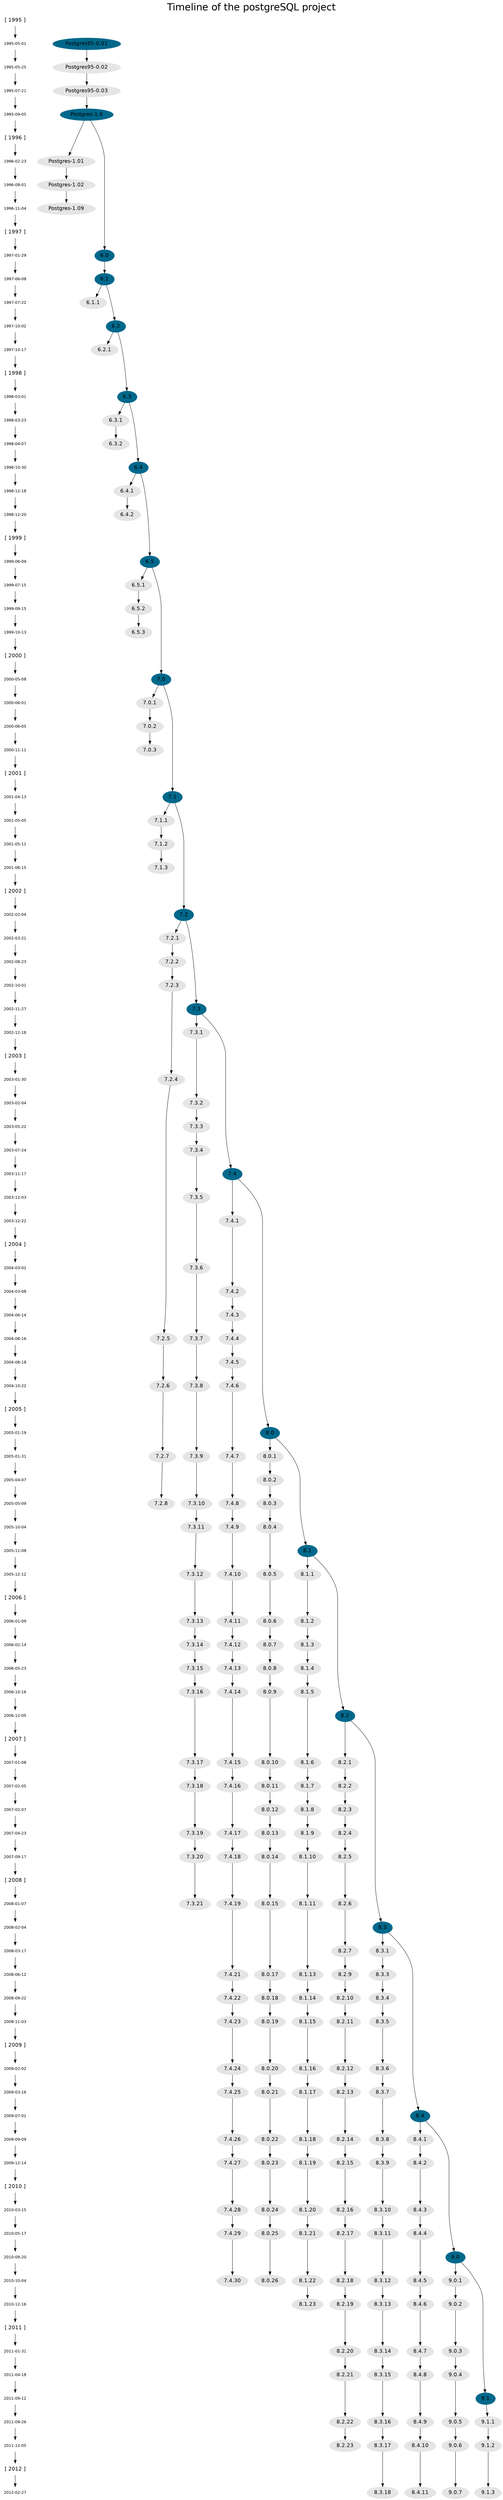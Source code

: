 /* 
 * ==================================
 * Timeline of the postgreSQL project
 * ==================================
 *
 * File: postgreSQL_timeline.dot
 *
 * Author: Rafael Martinez Guerrero / PostgreSQL-es
 * E-mail: rafael@postgresql.org.es
 * Web: http://www.postgresql.org.es/
 *
 * GIT repository: http://www.github.com/rafaelma/postgresql-timeline
 *
 */

digraph postgreSQL_timeline {
 imap=yes;
 rankdir=TB;

graph [
 fontname = "Helvetica"
 fontsize=30
 label="Timeline of the postgreSQL project"
 labelloc=t
]


/* date <-> versions ranks */

 {rank=same; "1995-05-01" "Postgres95-0.01"}
 {rank=same; "1995-05-25" "Postgres95-0.02"}
 {rank=same; "1995-07-21" "Postgres95-0.03"}
 {rank=same; "1995-09-05" "Postgres-1.0"}
 {rank=same; "1996-02-23" "Postgres-1.01"}
 {rank=same; "1996-08-01" "Postgres-1.02"}
 {rank=same; "1996-11-04" "Postgres-1.09"}
 {rank=same; "1997-01-29" "6.0"}
 {rank=same; "1997-06-08" "6.1"}
 {rank=same; "1997-07-22" "6.1.1"}
 {rank=same; "1997-10-02" "6.2"}
 {rank=same; "1997-10-17" "6.2.1"}
 {rank=same; "1998-03-01" "6.3"}
 {rank=same; "1998-03-23" "6.3.1"}
 {rank=same; "1998-04-07" "6.3.2"}
 {rank=same; "1998-10-30" "6.4"}
 {rank=same; "1998-12-18" "6.4.1"}
 {rank=same; "1998-12-20" "6.4.2"}
 {rank=same; "1999-06-09" "6.5"}
 {rank=same; "1999-07-15" "6.5.1"}
 {rank=same; "1999-09-15" "6.5.2"}
 {rank=same; "1999-10-13" "6.5.3"}
 {rank=same; "2000-05-08" "7.0"}
 {rank=same; "2000-06-01" "7.0.1"}
 {rank=same; "2000-06-05" "7.0.2"}
 {rank=same; "2000-11-11" "7.0.3"}
 {rank=same; "2001-04-13" "7.1"}
 {rank=same; "2001-05-05" "7.1.1"}
 {rank=same; "2001-05-11" "7.1.2"}
 {rank=same; "2001-08-15" "7.1.3"}
 {rank=same; "2002-02-04" "7.2"}
 {rank=same; "2002-03-21" "7.2.1"}
 {rank=same; "2002-08-23" "7.2.2"}
 {rank=same; "2002-10-01" "7.2.3"}
 {rank=same; "2002-11-27" "7.3"}
 {rank=same; "2002-12-18" "7.3.1"}
 {rank=same; "2003-01-30" "7.2.4"}
 {rank=same; "2003-02-04" "7.3.2"}
 {rank=same; "2003-05-22" "7.3.3"}
 {rank=same; "2003-07-24" "7.3.4"}
 {rank=same; "2003-11-17" "7.4"}
 {rank=same; "2003-12-03" "7.3.5"}
 {rank=same; "2003-12-22" "7.4.1"}
 {rank=same; "2004-03-02" "7.3.6"}
 {rank=same; "2004-03-08" "7.4.2"}
 {rank=same; "2004-06-14" "7.4.3"}
 {rank=same; "2004-08-16" "7.4.4" "7.3.7" "7.2.5"}
 {rank=same; "2004-08-18" "7.4.5"}
 {rank=same; "2004-10-22" "7.4.6" "7.3.8" "7.2.6"}
 {rank=same; "2005-01-19" "8.0"}
 {rank=same; "2005-01-31" "8.0.1" "7.4.7" "7.3.9" "7.2.7"}
 {rank=same; "2005-04-07" "8.0.2"}
 {rank=same; "2005-05-09" "8.0.3" "7.4.8" "7.3.10" "7.2.8"}
 {rank=same; "2005-10-04" "8.0.4" "7.4.9" "7.3.11"}
 {rank=same; "2005-11-08" "8.1"}
 {rank=same; "2005-12-12" "8.1.1" "8.0.5" "7.4.10" "7.3.12"}
 {rank=same; "2006-01-09" "8.1.2" "8.0.6" "7.4.11" "7.3.13"}
 {rank=same; "2006-02-14" "8.1.3" "8.0.7" "7.4.12" "7.3.14"}
 {rank=same; "2006-05-23" "8.1.4" "8.0.8" "7.4.13" "7.3.15"}
 {rank=same; "2006-10-16" "8.1.5" "8.0.9" "7.4.14" "7.3.16"}
 {rank=same; "2006-12-05" "8.2"}
 {rank=same; "2007-01-08" "8.2.1" "8.1.6" "8.0.10" "7.4.15" "7.3.17"}
 {rank=same; "2007-02-05" "8.2.2" "8.1.7" "8.0.11" "7.4.16" "7.3.18"}
 {rank=same; "2007-02-07" "8.2.3" "8.1.8" "8.0.12"}
 {rank=same; "2007-04-23" "8.2.4" "8.1.9" "8.0.13" "7.4.17" "7.3.19"}
 {rank=same; "2007-09-17" "8.2.5" "8.1.10" "8.0.14" "7.4.18" "7.3.20"}
 {rank=same; "2008-01-07" "8.2.6" "8.1.11" "8.0.15" "7.4.19" "7.3.21"}
 {rank=same; "2008-02-04" "8.3"}
 {rank=same; "2008-03-17" "8.3.1"  "8.2.7"}
 {rank=same; "2008-06-12" "8.3.3" "8.2.9" "8.1.13" "8.0.17" "7.4.21"}
 {rank=same; "2008-09-22" "8.3.4" "8.2.10" "8.1.14" "8.0.18" "7.4.22"}
 {rank=same; "2008-11-03" "8.3.5" "8.2.11" "8.1.15" "8.0.19" "7.4.23"}
 {rank=same; "2009-02-02" "8.3.6" "8.2.12" "8.1.16" "8.0.20" "7.4.24"}
 {rank=same; "2009-03-16" "8.3.7" "8.2.13" "8.1.17" "8.0.21" "7.4.25"}
 {rank=same; "2009-07-01" "8.4"}
 {rank=same; "2009-09-09" "8.4.1" "8.3.8" "8.2.14" "8.1.18" "8.0.22" "7.4.26"}
 {rank=same; "2009-12-14" "8.4.2" "8.3.9" "8.2.15" "8.1.19" "8.0.23" "7.4.27"}
 {rank=same; "2010-03-15" "8.4.3" "8.3.10" "8.2.16" "8.1.20" "8.0.24" "7.4.28"}
 {rank=same; "2010-05-17" "8.4.4" "8.3.11" "8.2.17" "8.1.21" "8.0.25" "7.4.29"}
 {rank=same; "2010-09-20" "9.0"}
 {rank=same; "2010-10-04" "9.0.1" "8.4.5" "8.3.12" "8.2.18" "8.1.22" "8.0.26" "7.4.30"}
 {rank=same; "2010-12-16" "9.0.2" "8.4.6" "8.3.13" "8.2.19" "8.1.23"}
 {rank=same; "2011-01-31" "9.0.3" "8.4.7" "8.3.14" "8.2.20"}
 {rank=same; "2011-04-18" "9.0.4" "8.4.8" "8.3.15" "8.2.21"}
 {rank=same; "2011-09-12" "9.1"}
 {rank=same; "2011-09-26" "9.1.1" "9.0.5" "8.4.9" "8.3.16" "8.2.22"}
 {rank=same; "2011-12-05" "9.1.2" "9.0.6" "8.4.10" "8.3.17" "8.2.23"}
 {rank=same; "2012-02-27" "9.1.3" "9.0.7" "8.4.11" "8.3.18"}

/* Date node attributes */

 "[ 1995 ]" [fontsize=16, fontname="Helvetica", shape = plaintext];
 "1995-05-01" [fontsize=12, fontname="Helvetica", shape = plaintext];
 "1995-05-25" [fontsize=12, fontname="Helvetica", shape = plaintext];
 "1995-07-21" [fontsize=12, fontname="Helvetica", shape = plaintext];
 "1995-09-05" [fontsize=12, fontname="Helvetica", shape = plaintext];

 "[ 1996 ]" [fontsize=16, fontname="Helvetica", shape = plaintext];
 "1996-02-23" [fontsize=12, fontname="Helvetica", shape = plaintext];
 "1996-08-01" [fontsize=12, fontname="Helvetica", shape = plaintext];
 "1996-11-04" [fontsize=12, fontname="Helvetica", shape = plaintext];

 "[ 1997 ]" [fontsize=16, fontname="Helvetica", shape = plaintext];
 "1997-01-29" [fontsize=12, fontname="Helvetica", shape = plaintext];
 "1997-06-08" [fontsize=12, fontname="Helvetica", shape = plaintext];
 "1997-07-22" [fontsize=12, fontname="Helvetica", shape = plaintext];
 "1997-10-02" [fontsize=12, fontname="Helvetica", shape = plaintext];
 "1997-10-17" [fontsize=12, fontname="Helvetica", shape = plaintext];

 "[ 1998 ]" [fontsize=16, fontname="Helvetica", shape = plaintext];
 "1998-03-01" [fontsize=12, fontname="Helvetica", shape = plaintext];
 "1998-03-23" [fontsize=12, fontname="Helvetica", shape = plaintext];
 "1998-04-07" [fontsize=12, fontname="Helvetica", shape = plaintext];
 "1998-10-30" [fontsize=12, fontname="Helvetica", shape = plaintext];
 "1998-12-18" [fontsize=12, fontname="Helvetica", shape = plaintext];
 "1998-12-20" [fontsize=12, fontname="Helvetica", shape = plaintext];

 "[ 1999 ]" [fontsize=16, fontname="Helvetica", shape = plaintext];
 "1999-06-09" [fontsize=12, fontname="Helvetica", shape = plaintext];
 "1999-07-15" [fontsize=12, fontname="Helvetica", shape = plaintext];
 "1999-09-15" [fontsize=12, fontname="Helvetica", shape = plaintext];
 "1999-10-13" [fontsize=12, fontname="Helvetica", shape = plaintext];

 "[ 2000 ]" [fontsize=16, fontname="Helvetica", shape = plaintext];
 "2000-05-08" [fontsize=12, fontname="Helvetica", shape = plaintext];
 "2000-06-01" [fontsize=12, fontname="Helvetica", shape = plaintext];
 "2000-06-05" [fontsize=12, fontname="Helvetica", shape = plaintext];
 "2000-11-11" [fontsize=12, fontname="Helvetica", shape = plaintext];

 "[ 2001 ]" [fontsize=16, fontname="Helvetica", shape = plaintext];
 "2001-04-13" [fontsize=12, fontname="Helvetica", shape = plaintext];
 "2001-05-05" [fontsize=12, fontname="Helvetica", shape = plaintext];
 "2001-05-11" [fontsize=12, fontname="Helvetica", shape = plaintext];
 "2001-08-15" [fontsize=12, fontname="Helvetica", shape = plaintext];

 "[ 2002 ]" [fontsize=16, fontname="Helvetica", shape = plaintext];
 "2002-02-04" [fontsize=12, fontname="Helvetica", shape = plaintext];
 "2002-03-21" [fontsize=12, fontname="Helvetica", shape = plaintext];
 "2002-08-23" [fontsize=12, fontname="Helvetica", shape = plaintext];
 "2002-10-01" [fontsize=12, fontname="Helvetica", shape = plaintext];
 "2002-11-27" [fontsize=12, fontname="Helvetica", shape = plaintext];
 "2002-12-18" [fontsize=12, fontname="Helvetica", shape = plaintext];

 "[ 2003 ]" [fontsize=16, fontname="Helvetica", shape = plaintext];
 "2003-01-30" [fontsize=12, fontname="Helvetica", shape = plaintext];
 "2003-02-04" [fontsize=12, fontname="Helvetica", shape = plaintext];
 "2003-05-22" [fontsize=12, fontname="Helvetica", shape = plaintext];
 "2003-07-24" [fontsize=12, fontname="Helvetica", shape = plaintext];
 "2003-11-17" [fontsize=12, fontname="Helvetica", shape = plaintext];
 "2003-12-03" [fontsize=12, fontname="Helvetica", shape = plaintext];
 "2003-12-22" [fontsize=12, fontname="Helvetica", shape = plaintext];

 "[ 2004 ]" [fontsize=16, fontname="Helvetica", shape = plaintext];
 "2004-03-02" [fontsize=12, fontname="Helvetica", shape = plaintext];
 "2004-03-08" [fontsize=12, fontname="Helvetica", shape = plaintext];
 "2004-06-14" [fontsize=12, fontname="Helvetica", shape = plaintext];
 "2004-08-16" [fontsize=12, fontname="Helvetica", shape = plaintext];
 "2004-08-18" [fontsize=12, fontname="Helvetica", shape = plaintext];
 "2004-10-22" [fontsize=12, fontname="Helvetica", shape = plaintext];

 "[ 2005 ]" [fontsize=16, fontname="Helvetica", shape = plaintext];
 "2005-01-19" [fontsize=12, fontname="Helvetica", shape = plaintext];
 "2005-01-31" [fontsize=12, fontname="Helvetica", shape = plaintext];
 "2005-04-07" [fontsize=12, fontname="Helvetica", shape = plaintext];
 "2005-05-09" [fontsize=12, fontname="Helvetica", shape = plaintext];
 "2005-10-04" [fontsize=12, fontname="Helvetica", shape = plaintext];
 "2005-11-08" [fontsize=12, fontname="Helvetica", shape = plaintext];
 "2005-12-12" [fontsize=12, fontname="Helvetica", shape = plaintext];

 "[ 2006 ]" [fontsize=16, fontname="Helvetica", shape = plaintext];
 "2006-01-09" [fontsize=12, fontname="Helvetica", shape = plaintext];
 "2006-02-14" [fontsize=12, fontname="Helvetica", shape = plaintext];
 "2006-05-23" [fontsize=12, fontname="Helvetica", shape = plaintext];
 "2006-10-16" [fontsize=12, fontname="Helvetica", shape = plaintext];
 "2006-12-05" [fontsize=12, fontname="Helvetica", shape = plaintext];

 "[ 2007 ]" [fontsize=16, fontname="Helvetica", shape = plaintext];
 "2007-01-08" [fontsize=12, fontname="Helvetica", shape = plaintext];
 "2007-02-05" [fontsize=12, fontname="Helvetica", shape = plaintext];
 "2007-02-07" [fontsize=12, fontname="Helvetica", shape = plaintext];
 "2007-04-23" [fontsize=12, fontname="Helvetica", shape = plaintext];
 "2007-09-17" [fontsize=12, fontname="Helvetica", shape = plaintext];

 "[ 2008 ]" [fontsize=16, fontname="Helvetica", shape = plaintext];
 "2008-01-07" [fontsize=12, fontname="Helvetica", shape = plaintext];
 "2008-02-04" [fontsize=12, fontname="Helvetica", shape = plaintext];
 "2008-03-17" [fontsize=12, fontname="Helvetica", shape = plaintext];
 "2008-06-12" [fontsize=12, fontname="Helvetica", shape = plaintext];
 "2008-09-22" [fontsize=12, fontname="Helvetica", shape = plaintext];
 "2008-11-03" [fontsize=12, fontname="Helvetica", shape = plaintext];

 "[ 2009 ]" [fontsize=16, fontname="Helvetica", shape = plaintext];
 "2009-02-02" [fontsize=12, fontname="Helvetica", shape = plaintext];
 "2009-03-16" [fontsize=12, fontname="Helvetica", shape = plaintext];
 "2009-07-01" [fontsize=12, fontname="Helvetica", shape = plaintext];
 "2009-09-09" [fontsize=12, fontname="Helvetica", shape = plaintext];
 "2009-12-14" [fontsize=12, fontname="Helvetica", shape = plaintext];

 "[ 2010 ]" [fontsize=16, fontname="Helvetica", shape = plaintext];
 "2010-03-15" [fontsize=12, fontname="Helvetica", shape = plaintext];
 "2010-05-17" [fontsize=12, fontname="Helvetica", shape = plaintext];
 "2010-09-20" [fontsize=12, fontname="Helvetica", shape = plaintext];
 "2010-10-04" [fontsize=12, fontname="Helvetica", shape = plaintext];
 "2010-12-16" [fontsize=12, fontname="Helvetica", shape = plaintext];

 "[ 2011 ]" [fontsize=16, fontname="Helvetica", shape = plaintext];
 "2011-01-31" [fontsize=12, fontname="Helvetica", shape = plaintext];
 "2011-04-18" [fontsize=12, fontname="Helvetica", shape = plaintext];
 "2011-09-12" [fontsize=12, fontname="Helvetica", shape = plaintext];
 "2011-09-26" [fontsize=12, fontname="Helvetica", shape = plaintext];
 "2011-12-05" [fontsize=12, fontname="Helvetica", shape = plaintext];

 "[ 2012 ]" [fontsize=16, fontname="Helvetica", shape = plaintext];
 "2012-02-27" [fontsize=12, fontname="Helvetica", shape = plaintext];


/* Version node attributes */

/* Mayor versions */

 "9.1" [fontsize=16, fontname="Helvetica", style="filled,rounded", color="deepskyblue4", URL="http://www.postgresql.org/docs/current/static/release-9-1.html"];
 "9.0" [fontsize=16, fontname="Helvetica", style="filled,rounded", color="deepskyblue4", URL="http://www.postgresql.org/docs/current/static/release-9-0.html"];
 "8.4" [fontsize=16, fontname="Helvetica", style="filled,rounded", color="deepskyblue4", URL="http://www.postgresql.org/docs/current/static/release-8-4.html"]; 
 "8.3" [fontsize=16, fontname="Helvetica", style="filled,rounded", color="deepskyblue4", URL="http://www.postgresql.org/docs/current/static/release-8-3.html"]; 
 "8.2" [fontsize=16, fontname="Helvetica", style="filled,rounded", color="deepskyblue4", URL="http://www.postgresql.org/docs/current/static/release-8-2.html"]; 
 "8.1" [fontsize=16, fontname="Helvetica", style="filled,rounded", color="deepskyblue4", URL="http://www.postgresql.org/docs/current/static/release-8-1.html"]; 
 "8.0" [fontsize=16, fontname="Helvetica", style="filled,rounded", color="deepskyblue4", URL="http://www.postgresql.org/docs/current/static/release-8-0.html"]; 
 "7.4" [fontsize=16, fontname="Helvetica", style="filled,rounded", color="deepskyblue4", URL="http://www.postgresql.org/docs/current/static/release-7-4.html"]; 
 "7.3" [fontsize=16, fontname="Helvetica", style="filled,rounded", color="deepskyblue4", URL="http://www.postgresql.org/docs/current/static/release-7-3.html"]; 
 "7.2" [fontsize=16, fontname="Helvetica", style="filled,rounded", color="deepskyblue4", URL="http://www.postgresql.org/docs/current/static/release-7-2.html"];
 "7.1" [fontsize=16, fontname="Helvetica", style="filled,rounded", color="deepskyblue4", URL="http://www.postgresql.org/docs/current/static/release-7-1.html"]; 
 "7.0" [fontsize=16, fontname="Helvetica", style="filled,rounded", color="deepskyblue4", URL="http://www.postgresql.org/docs/current/static/release-7-0.html"];
 "6.5" [fontsize=16, fontname="Helvetica", style="filled,rounded", color="deepskyblue4", URL="http://www.postgresql.org/docs/current/static/release-6-5.html"];
 "6.4" [fontsize=16, fontname="Helvetica", style="filled,rounded", color="deepskyblue4", URL="http://www.postgresql.org/docs/current/static/release-6-4.html"]; 
 "6.3" [fontsize=16, fontname="Helvetica", style="filled,rounded", color="deepskyblue4", URL="http://www.postgresql.org/docs/current/static/release-6-3.html"]; 
 "6.2" [fontsize=16, fontname="Helvetica", style="filled,rounded", color="deepskyblue4", URL="http://www.postgresql.org/docs/current/static/release-6-2.html"]; 
 "6.1" [fontsize=16, fontname="Helvetica", style="filled,rounded", color="deepskyblue4", URL="http://www.postgresql.org/docs/current/static/release-6-1.html"];
 "6.0" [fontsize=16, fontname="Helvetica", style="filled,rounded", color="deepskyblue4", URL="http://www.postgresql.org/docs/current/static/release-6-0.html"];
 "Postgres-1.0" [fontsize=16, fontname="Helvetica", style="filled,rounded", color="deepskyblue4", URL="http://www.postgresql.org/docs/current/static/release-1-0.html"];
 "Postgres95-0.01" [fontsize=16, fontname="Helvetica", style="filled,rounded", color="deepskyblue4", URL="http://www.postgresql.org/docs/current/static/release-0-01.html"];

/* Minor versions */
 
 "9.1.3" [fontsize=16, fontname="Helvetica", style="filled,rounded", color="grey90", URL="http://www.postgresql.org/docs/current/static/release-9-1-3.html"];
 "9.1.2" [fontsize=16, fontname="Helvetica", style="filled,rounded", color="grey90", URL="http://www.postgresql.org/docs/current/static/release-9-1-2.html"];
 "9.1.1" [fontsize=16, fontname="Helvetica", style="filled,rounded", color="grey90", URL="http://www.postgresql.org/docs/current/static/release-9-1-1.html"];
 
 "9.0.7" [fontsize=16, fontname="Helvetica", style="filled,rounded", color="grey90", URL="http://www.postgresql.org/docs/current/static/release-9-0-7.html"];
 "9.0.6" [fontsize=16, fontname="Helvetica", style="filled,rounded", color="grey90", URL="http://www.postgresql.org/docs/current/static/release-9-0-6.html"];
 "9.0.5" [fontsize=16, fontname="Helvetica", style="filled,rounded", color="grey90", URL="http://www.postgresql.org/docs/current/static/release-9-0-5.html"];
 "9.0.4" [fontsize=16, fontname="Helvetica", style="filled,rounded", color="grey90", URL="http://www.postgresql.org/docs/current/static/release-9-0-4.html"];
 "9.0.3" [fontsize=16, fontname="Helvetica", style="filled,rounded", color="grey90", URL="http://www.postgresql.org/docs/current/static/release-9-0-3.html"];
 "9.0.2" [fontsize=16, fontname="Helvetica", style="filled,rounded", color="grey90", URL="http://www.postgresql.org/docs/current/static/release-9-0-2.html"];
 "9.0.1" [fontsize=16, fontname="Helvetica", style="filled,rounded", color="grey90", URL="http://www.postgresql.org/docs/current/static/release-9-0-1.html"];

 "8.4.11" [fontsize=16, fontname="Helvetica", style="filled,rounded", color="grey90", URL="http://www.postgresql.org/docs/current/static/release-8-4-11.html"];
 "8.4.10" [fontsize=16, fontname="Helvetica", style="filled,rounded", color="grey90", URL="http://www.postgresql.org/docs/current/static/release-8-4-10.html"];
 "8.4.9" [fontsize=16, fontname="Helvetica", style="filled,rounded", color="grey90", URL="http://www.postgresql.org/docs/current/static/release-8-4-9.html"];
 "8.4.8" [fontsize=16, fontname="Helvetica", style="filled,rounded", color="grey90", URL="http://www.postgresql.org/docs/current/static/release-8-4-8.html"];
 "8.4.7" [fontsize=16, fontname="Helvetica", style="filled,rounded", color="grey90", URL="http://www.postgresql.org/docs/current/static/release-8-4-7.html"];
 "8.4.6" [fontsize=16, fontname="Helvetica", style="filled,rounded", color="grey90", URL="http://www.postgresql.org/docs/current/static/release-8-4-6.html"];
 "8.4.5" [fontsize=16, fontname="Helvetica", style="filled,rounded", color="grey90", URL="http://www.postgresql.org/docs/current/static/release-8-4-5.html"];
 "8.4.4" [fontsize=16, fontname="Helvetica", style="filled,rounded", color="grey90", URL="http://www.postgresql.org/docs/current/static/release-8-4-4.html"];
 "8.4.3" [fontsize=16, fontname="Helvetica", style="filled,rounded", color="grey90", URL="http://www.postgresql.org/docs/current/static/release-8-4-3.html"];
 "8.4.2" [fontsize=16, fontname="Helvetica", style="filled,rounded", color="grey90", URL="http://www.postgresql.org/docs/current/static/release-8-4-2.html"];
 "8.4.1" [fontsize=16, fontname="Helvetica", style="filled,rounded", color="grey90", URL="http://www.postgresql.org/docs/current/static/release-8-4-1.html"];

 "8.3.18" [fontsize=16, fontname="Helvetica", style="filled,rounded", color="grey90", URL="http://www.postgresql.org/docs/current/static/release-8-3-18.html"];
 "8.3.17" [fontsize=16, fontname="Helvetica", style="filled,rounded", color="grey90", URL="http://www.postgresql.org/docs/current/static/release-8-3-17.html"];
 "8.3.16" [fontsize=16, fontname="Helvetica", style="filled,rounded", color="grey90", URL="http://www.postgresql.org/docs/current/static/release-8-3-16.html"];
 "8.3.15" [fontsize=16, fontname="Helvetica", style="filled,rounded", color="grey90", URL="http://www.postgresql.org/docs/current/static/release-8-3-15.html"];
 "8.3.14" [fontsize=16, fontname="Helvetica", style="filled,rounded", color="grey90", URL="http://www.postgresql.org/docs/current/static/release-8-3-14.html"];
 "8.3.13" [fontsize=16, fontname="Helvetica", style="filled,rounded", color="grey90", URL="http://www.postgresql.org/docs/current/static/release-8-3-13.html"];
 "8.3.12" [fontsize=16, fontname="Helvetica", style="filled,rounded", color="grey90", URL="http://www.postgresql.org/docs/current/static/release-8-3-12.html"];
 "8.3.11" [fontsize=16, fontname="Helvetica", style="filled,rounded", color="grey90", URL="http://www.postgresql.org/docs/current/static/release-8-3-11.html"];
 "8.3.10" [fontsize=16, fontname="Helvetica", style="filled,rounded", color="grey90", URL="http://www.postgresql.org/docs/current/static/release-8-3-10.html"];
 "8.3.9" [fontsize=16, fontname="Helvetica", style="filled,rounded", color="grey90", URL="http://www.postgresql.org/docs/current/static/release-8-3-9.html"];
 "8.3.8" [fontsize=16, fontname="Helvetica", style="filled,rounded", color="grey90", URL="http://www.postgresql.org/docs/current/static/release-8-3-8.html"];
 "8.3.7" [fontsize=16, fontname="Helvetica", style="filled,rounded", color="grey90", URL="http://www.postgresql.org/docs/current/static/release-8-3-7.html"];
 "8.3.6" [fontsize=16, fontname="Helvetica", style="filled,rounded", color="grey90", URL="http://www.postgresql.org/docs/current/static/release-8-3-6.html"];
 "8.3.5" [fontsize=16, fontname="Helvetica", style="filled,rounded", color="grey90", URL="http://www.postgresql.org/docs/current/static/release-8-3-5.html"];
 "8.3.4" [fontsize=16, fontname="Helvetica", style="filled,rounded", color="grey90", URL="http://www.postgresql.org/docs/current/static/release-8-3-4.html"];
 "8.3.3" [fontsize=16, fontname="Helvetica", style="filled,rounded", color="grey90", URL="http://www.postgresql.org/docs/current/static/release-8-3-3.html"];
 "8.3.1" [fontsize=16, fontname="Helvetica", style="filled,rounded", color="grey90", URL="http://www.postgresql.org/docs/current/static/release-8-3-1.html"];

 "8.2.23" [fontsize=16, fontname="Helvetica", style="filled,rounded", color="grey90", URL="http://www.postgresql.org/docs/current/static/release-8-2-23.html"];
 "8.2.22" [fontsize=16, fontname="Helvetica", style="filled,rounded", color="grey90", URL="http://www.postgresql.org/docs/current/static/release-8-2-22.html"];
 "8.2.21" [fontsize=16, fontname="Helvetica", style="filled,rounded", color="grey90", URL="http://www.postgresql.org/docs/current/static/release-8-2-21.html"];
 "8.2.20" [fontsize=16, fontname="Helvetica", style="filled,rounded", color="grey90", URL="http://www.postgresql.org/docs/current/static/release-8-2-20.html"];
 "8.2.19" [fontsize=16, fontname="Helvetica", style="filled,rounded", color="grey90", URL="http://www.postgresql.org/docs/current/static/release-8-2-19.html"];
 "8.2.18" [fontsize=16, fontname="Helvetica", style="filled,rounded", color="grey90", URL="http://www.postgresql.org/docs/current/static/release-8-2-18.html"];
 "8.2.17" [fontsize=16, fontname="Helvetica", style="filled,rounded", color="grey90", URL="http://www.postgresql.org/docs/current/static/release-8-2-17.html"];
 "8.2.16" [fontsize=16, fontname="Helvetica", style="filled,rounded", color="grey90", URL="http://www.postgresql.org/docs/current/static/release-8-2-16.html"];
 "8.2.15" [fontsize=16, fontname="Helvetica", style="filled,rounded", color="grey90", URL="http://www.postgresql.org/docs/current/static/release-8-2-15.html"];
 "8.2.14" [fontsize=16, fontname="Helvetica", style="filled,rounded", color="grey90", URL="http://www.postgresql.org/docs/current/static/release-8-2-14.html"];
 "8.2.13" [fontsize=16, fontname="Helvetica", style="filled,rounded", color="grey90", URL="http://www.postgresql.org/docs/current/static/release-8-2-13.html"];
 "8.2.12" [fontsize=16, fontname="Helvetica", style="filled,rounded", color="grey90", URL="http://www.postgresql.org/docs/current/static/release-8-2-12.html"];
 "8.2.11" [fontsize=16, fontname="Helvetica", style="filled,rounded", color="grey90", URL="http://www.postgresql.org/docs/current/static/release-8-2-11.html"];
 "8.2.10" [fontsize=16, fontname="Helvetica", style="filled,rounded", color="grey90", URL="http://www.postgresql.org/docs/current/static/release-8-2-10.html"];
 "8.2.9" [fontsize=16, fontname="Helvetica", style="filled,rounded", color="grey90", URL="http://www.postgresql.org/docs/current/static/release-8-2-9.html"];
 "8.2.7" [fontsize=16, fontname="Helvetica", style="filled,rounded", color="grey90", URL="http://www.postgresql.org/docs/current/static/release-8-2-7.html"];
 "8.2.6" [fontsize=16, fontname="Helvetica", style="filled,rounded", color="grey90", URL="http://www.postgresql.org/docs/current/static/release-8-2-6.html"];
 "8.2.5" [fontsize=16, fontname="Helvetica", style="filled,rounded", color="grey90", URL="http://www.postgresql.org/docs/current/static/release-8-2-5.html"];
 "8.2.4" [fontsize=16, fontname="Helvetica", style="filled,rounded", color="grey90", URL="http://www.postgresql.org/docs/current/static/release-8-2-4.html"];
 "8.2.3" [fontsize=16, fontname="Helvetica", style="filled,rounded", color="grey90", URL="http://www.postgresql.org/docs/current/static/release-8-2-3.html"];
 "8.2.2" [fontsize=16, fontname="Helvetica", style="filled,rounded", color="grey90", URL="http://www.postgresql.org/docs/current/static/release-8-2-2.html"];
 "8.2.1" [fontsize=16, fontname="Helvetica", style="filled,rounded", color="grey90", URL="http://www.postgresql.org/docs/current/static/release-8-2-1.html"];

 "8.1.23" [fontsize=16, fontname="Helvetica", style="filled,rounded", color="grey90", URL="http://www.postgresql.org/docs/current/static/release-8-1-23.html"];
 "8.1.22" [fontsize=16, fontname="Helvetica", style="filled,rounded", color="grey90", URL="http://www.postgresql.org/docs/current/static/release-8-1-22.html"];
 "8.1.21" [fontsize=16, fontname="Helvetica", style="filled,rounded", color="grey90", URL="http://www.postgresql.org/docs/current/static/release-8-1-21.html"];
 "8.1.20" [fontsize=16, fontname="Helvetica", style="filled,rounded", color="grey90", URL="http://www.postgresql.org/docs/current/static/release-8-1-20.html"];
 "8.1.19" [fontsize=16, fontname="Helvetica", style="filled,rounded", color="grey90", URL="http://www.postgresql.org/docs/current/static/release-8-1-19.html"];
 "8.1.18" [fontsize=16, fontname="Helvetica", style="filled,rounded", color="grey90", URL="http://www.postgresql.org/docs/current/static/release-8-1-18.html"];
 "8.1.17" [fontsize=16, fontname="Helvetica", style="filled,rounded", color="grey90", URL="http://www.postgresql.org/docs/current/static/release-8-1-17.html"];
 "8.1.16" [fontsize=16, fontname="Helvetica", style="filled,rounded", color="grey90", URL="http://www.postgresql.org/docs/current/static/release-8-1-16.html"];
 "8.1.15" [fontsize=16, fontname="Helvetica", style="filled,rounded", color="grey90", URL="http://www.postgresql.org/docs/current/static/release-8-1-15.html"];
 "8.1.14" [fontsize=16, fontname="Helvetica", style="filled,rounded", color="grey90", URL="http://www.postgresql.org/docs/current/static/release-8-1-14.html"];
 "8.1.13" [fontsize=16, fontname="Helvetica", style="filled,rounded", color="grey90", URL="http://www.postgresql.org/docs/current/static/release-8-1-13.html"];
 "8.1.11" [fontsize=16, fontname="Helvetica", style="filled,rounded", color="grey90", URL="http://www.postgresql.org/docs/current/static/release-8-1-11.html"];
 "8.1.10" [fontsize=16, fontname="Helvetica", style="filled,rounded", color="grey90", URL="http://www.postgresql.org/docs/current/static/release-8-1-10.html"];
 "8.1.9" [fontsize=16, fontname="Helvetica", style="filled,rounded", color="grey90", URL="http://www.postgresql.org/docs/current/static/release-8-1-9.html"];
 "8.1.8" [fontsize=16, fontname="Helvetica", style="filled,rounded", color="grey90", URL="http://www.postgresql.org/docs/current/static/release-8-1-8.html"];
 "8.1.7" [fontsize=16, fontname="Helvetica", style="filled,rounded", color="grey90", URL="http://www.postgresql.org/docs/current/static/release-8-1-7.html"];
 "8.1.6" [fontsize=16, fontname="Helvetica", style="filled,rounded", color="grey90", URL="http://www.postgresql.org/docs/current/static/release-8-1-6.html"];
 "8.1.5" [fontsize=16, fontname="Helvetica", style="filled,rounded", color="grey90", URL="http://www.postgresql.org/docs/current/static/release-8-1-5.html"];
 "8.1.4" [fontsize=16, fontname="Helvetica", style="filled,rounded", color="grey90", URL="http://www.postgresql.org/docs/current/static/release-8-1-4.html"];
 "8.1.3" [fontsize=16, fontname="Helvetica", style="filled,rounded", color="grey90", URL="http://www.postgresql.org/docs/current/static/release-8-1-3.html"];
 "8.1.2" [fontsize=16, fontname="Helvetica", style="filled,rounded", color="grey90", URL="http://www.postgresql.org/docs/current/static/release-8-1-2.html"];
 "8.1.1" [fontsize=16, fontname="Helvetica", style="filled,rounded", color="grey90", URL="http://www.postgresql.org/docs/current/static/release-8-1-1.html"];

 "8.0.26" [fontsize=16, fontname="Helvetica", style="filled,rounded", color="grey90", URL="http://www.postgresql.org/docs/current/static/release-8-0-26.html"];
 "8.0.25" [fontsize=16, fontname="Helvetica", style="filled,rounded", color="grey90", URL="http://www.postgresql.org/docs/current/static/release-8-0-25.html"];
 "8.0.24" [fontsize=16, fontname="Helvetica", style="filled,rounded", color="grey90", URL="http://www.postgresql.org/docs/current/static/release-8-0-24.html"];
 "8.0.23" [fontsize=16, fontname="Helvetica", style="filled,rounded", color="grey90", URL="http://www.postgresql.org/docs/current/static/release-8-0-23.html"];
 "8.0.22" [fontsize=16, fontname="Helvetica", style="filled,rounded", color="grey90", URL="http://www.postgresql.org/docs/current/static/release-8-0-22.html"];
 "8.0.21" [fontsize=16, fontname="Helvetica", style="filled,rounded", color="grey90", URL="http://www.postgresql.org/docs/current/static/release-8-0-21.html"];
 "8.0.20" [fontsize=16, fontname="Helvetica", style="filled,rounded", color="grey90", URL="http://www.postgresql.org/docs/current/static/release-8-0-20.html"];
 "8.0.19" [fontsize=16, fontname="Helvetica", style="filled,rounded", color="grey90", URL="http://www.postgresql.org/docs/current/static/release-8-0-19.html"];
 "8.0.18" [fontsize=16, fontname="Helvetica", style="filled,rounded", color="grey90", URL="http://www.postgresql.org/docs/current/static/release-8-0-18.html"];
 "8.0.17" [fontsize=16, fontname="Helvetica", style="filled,rounded", color="grey90", URL="http://www.postgresql.org/docs/current/static/release-8-0-17.html"];
 "8.0.15" [fontsize=16, fontname="Helvetica", style="filled,rounded", color="grey90", URL="http://www.postgresql.org/docs/current/static/release-8-0-15.html"];
 "8.0.14" [fontsize=16, fontname="Helvetica", style="filled,rounded", color="grey90", URL="http://www.postgresql.org/docs/current/static/release-8-0-14.html"];
 "8.0.13" [fontsize=16, fontname="Helvetica", style="filled,rounded", color="grey90", URL="http://www.postgresql.org/docs/current/static/release-8-0-13.html"];
 "8.0.12" [fontsize=16, fontname="Helvetica", style="filled,rounded", color="grey90", URL="http://www.postgresql.org/docs/current/static/release-8-0-12.html"];
 "8.0.11" [fontsize=16, fontname="Helvetica", style="filled,rounded", color="grey90", URL="http://www.postgresql.org/docs/current/static/release-8-0-11.html"];
 "8.0.10" [fontsize=16, fontname="Helvetica", style="filled,rounded", color="grey90", URL="http://www.postgresql.org/docs/current/static/release-8-0-10.html"];
 "8.0.9" [fontsize=16, fontname="Helvetica", style="filled,rounded", color="grey90", URL="http://www.postgresql.org/docs/current/static/release-8-0-9.html"];
 "8.0.8" [fontsize=16, fontname="Helvetica", style="filled,rounded", color="grey90", URL="http://www.postgresql.org/docs/current/static/release-8-0-8.html"];
 "8.0.7" [fontsize=16, fontname="Helvetica", style="filled,rounded", color="grey90", URL="http://www.postgresql.org/docs/current/static/release-8-0-7.html"];
 "8.0.6" [fontsize=16, fontname="Helvetica", style="filled,rounded", color="grey90", URL="http://www.postgresql.org/docs/current/static/release-8-0-6.html"];
 "8.0.5" [fontsize=16, fontname="Helvetica", style="filled,rounded", color="grey90", URL="http://www.postgresql.org/docs/current/static/release-8-0-5.html"];
 "8.0.4" [fontsize=16, fontname="Helvetica", style="filled,rounded", color="grey90", URL="http://www.postgresql.org/docs/current/static/release-8-0-4.html"];
 "8.0.3" [fontsize=16, fontname="Helvetica", style="filled,rounded", color="grey90", URL="http://www.postgresql.org/docs/current/static/release-8-0-3.html"];
 "8.0.2" [fontsize=16, fontname="Helvetica", style="filled,rounded", color="grey90", URL="http://www.postgresql.org/docs/current/static/release-8-0-2.html"];
 "8.0.1" [fontsize=16, fontname="Helvetica", style="filled,rounded", color="grey90", URL="http://www.postgresql.org/docs/current/static/release-8-0-1.html"];
 
 "7.4.30" [fontsize=16, fontname="Helvetica", style="filled,rounded", color="grey90", URL="http://www.postgresql.org/docs/current/static/release-7-4-30.html"];
 "7.4.29" [fontsize=16, fontname="Helvetica", style="filled,rounded", color="grey90", URL="http://www.postgresql.org/docs/current/static/release-7-4-29.html"];
 "7.4.28" [fontsize=16, fontname="Helvetica", style="filled,rounded", color="grey90", URL="http://www.postgresql.org/docs/current/static/release-7-4-28.html"];
 "7.4.27" [fontsize=16, fontname="Helvetica", style="filled,rounded", color="grey90", URL="http://www.postgresql.org/docs/current/static/release-7-4-27.html"];
 "7.4.26" [fontsize=16, fontname="Helvetica", style="filled,rounded", color="grey90", URL="http://www.postgresql.org/docs/current/static/release-7-4-26.html"];
 "7.4.25" [fontsize=16, fontname="Helvetica", style="filled,rounded", color="grey90", URL="http://www.postgresql.org/docs/current/static/release-7-4-25.html"];
 "7.4.24" [fontsize=16, fontname="Helvetica", style="filled,rounded", color="grey90", URL="http://www.postgresql.org/docs/current/static/release-7-4-24.html"];
 "7.4.23" [fontsize=16, fontname="Helvetica", style="filled,rounded", color="grey90", URL="http://www.postgresql.org/docs/current/static/release-7-4-23.html"];
 "7.4.22" [fontsize=16, fontname="Helvetica", style="filled,rounded", color="grey90", URL="http://www.postgresql.org/docs/current/static/release-7-4-22.html"];
 "7.4.21" [fontsize=16, fontname="Helvetica", style="filled,rounded", color="grey90", URL="http://www.postgresql.org/docs/current/static/release-7-4-21.html"];
 "7.4.19" [fontsize=16, fontname="Helvetica", style="filled,rounded", color="grey90", URL="http://www.postgresql.org/docs/current/static/release-7-4-19.html"];
 "7.4.18" [fontsize=16, fontname="Helvetica", style="filled,rounded", color="grey90", URL="http://www.postgresql.org/docs/current/static/release-7-4-18.html"];
 "7.4.17" [fontsize=16, fontname="Helvetica", style="filled,rounded", color="grey90", URL="http://www.postgresql.org/docs/current/static/release-7-4-17.html"];
 "7.4.16" [fontsize=16, fontname="Helvetica", style="filled,rounded", color="grey90", URL="http://www.postgresql.org/docs/current/static/release-7-4-16.html"];
 "7.4.15" [fontsize=16, fontname="Helvetica", style="filled,rounded", color="grey90", URL="http://www.postgresql.org/docs/current/static/release-7-4-15.html"];
 "7.4.14" [fontsize=16, fontname="Helvetica", style="filled,rounded", color="grey90", URL="http://www.postgresql.org/docs/current/static/release-7-4-14.html"];
 "7.4.13" [fontsize=16, fontname="Helvetica", style="filled,rounded", color="grey90", URL="http://www.postgresql.org/docs/current/static/release-7-4-13.html"];
 "7.4.12" [fontsize=16, fontname="Helvetica", style="filled,rounded", color="grey90", URL="http://www.postgresql.org/docs/current/static/release-7-4-12.html"];
 "7.4.11" [fontsize=16, fontname="Helvetica", style="filled,rounded", color="grey90", URL="http://www.postgresql.org/docs/current/static/release-7-4-11.html"];
 "7.4.10" [fontsize=16, fontname="Helvetica", style="filled,rounded", color="grey90", URL="http://www.postgresql.org/docs/current/static/release-7-4-10.html"];
 "7.4.9" [fontsize=16, fontname="Helvetica", style="filled,rounded", color="grey90", URL="http://www.postgresql.org/docs/current/static/release-7-4-9.html"];
 "7.4.8" [fontsize=16, fontname="Helvetica", style="filled,rounded", color="grey90", URL="http://www.postgresql.org/docs/current/static/release-7-4-8.html"];
 "7.4.7" [fontsize=16, fontname="Helvetica", style="filled,rounded", color="grey90", URL="http://www.postgresql.org/docs/current/static/release-7-4-7.html"];
 "7.4.6" [fontsize=16, fontname="Helvetica", style="filled,rounded", color="grey90", URL="http://www.postgresql.org/docs/current/static/release-7-4-6.html"];
 "7.4.5" [fontsize=16, fontname="Helvetica", style="filled,rounded", color="grey90", URL="http://www.postgresql.org/docs/current/static/release-7-4-5.html"];
 "7.4.4" [fontsize=16, fontname="Helvetica", style="filled,rounded", color="grey90", URL="http://www.postgresql.org/docs/current/static/release-7-4-4.html"];
 "7.4.3" [fontsize=16, fontname="Helvetica", style="filled,rounded", color="grey90", URL="http://www.postgresql.org/docs/current/static/release-7-4-3.html"];
 "7.4.2" [fontsize=16, fontname="Helvetica", style="filled,rounded", color="grey90", URL="http://www.postgresql.org/docs/current/static/release-7-4-2.html"];
 "7.4.1" [fontsize=16, fontname="Helvetica", style="filled,rounded", color="grey90", URL="http://www.postgresql.org/docs/current/static/release-7-4-1.html"];
 
 "7.3.21" [fontsize=16, fontname="Helvetica", style="filled,rounded", color="grey90", URL="http://www.postgresql.org/docs/current/static/release-7-3-21.html"];
 "7.3.20" [fontsize=16, fontname="Helvetica", style="filled,rounded", color="grey90", URL="http://www.postgresql.org/docs/current/static/release-7-3-20.html"];
 "7.3.19" [fontsize=16, fontname="Helvetica", style="filled,rounded", color="grey90", URL="http://www.postgresql.org/docs/current/static/release-7-3-19.html"];
 "7.3.18" [fontsize=16, fontname="Helvetica", style="filled,rounded", color="grey90", URL="http://www.postgresql.org/docs/current/static/release-7-3-18.html"];
 "7.3.17" [fontsize=16, fontname="Helvetica", style="filled,rounded", color="grey90", URL="http://www.postgresql.org/docs/current/static/release-7-3-17.html"];
 "7.3.16" [fontsize=16, fontname="Helvetica", style="filled,rounded", color="grey90", URL="http://www.postgresql.org/docs/current/static/release-7-3-16.html"];
 "7.3.15" [fontsize=16, fontname="Helvetica", style="filled,rounded", color="grey90", URL="http://www.postgresql.org/docs/current/static/release-7-3-15.html"];
 "7.3.14" [fontsize=16, fontname="Helvetica", style="filled,rounded", color="grey90", URL="http://www.postgresql.org/docs/current/static/release-7-3-14.html"];
 "7.3.13" [fontsize=16, fontname="Helvetica", style="filled,rounded", color="grey90", URL="http://www.postgresql.org/docs/current/static/release-7-3-13.html"];
 "7.3.12" [fontsize=16, fontname="Helvetica", style="filled,rounded", color="grey90", URL="http://www.postgresql.org/docs/current/static/release-7-3-12.html"];
 "7.3.11" [fontsize=16, fontname="Helvetica", style="filled,rounded", color="grey90", URL="http://www.postgresql.org/docs/current/static/release-7-3-11.html"];
 "7.3.10" [fontsize=16, fontname="Helvetica", style="filled,rounded", color="grey90", URL="http://www.postgresql.org/docs/current/static/release-7-3-10.html"];
 "7.3.9" [fontsize=16, fontname="Helvetica", style="filled,rounded", color="grey90", URL="http://www.postgresql.org/docs/current/static/release-7-3-9.html"];
 "7.3.8" [fontsize=16, fontname="Helvetica", style="filled,rounded", color="grey90", URL="http://www.postgresql.org/docs/current/static/release-7-3-8.html"];
 "7.3.7" [fontsize=16, fontname="Helvetica", style="filled,rounded", color="grey90", URL="http://www.postgresql.org/docs/current/static/release-7-3-7.html"];
 "7.3.6" [fontsize=16, fontname="Helvetica", style="filled,rounded", color="grey90", URL="http://www.postgresql.org/docs/current/static/release-7-3-6.html"];
 "7.3.5" [fontsize=16, fontname="Helvetica", style="filled,rounded", color="grey90", URL="http://www.postgresql.org/docs/current/static/release-7-3-5.html"];
 "7.3.4" [fontsize=16, fontname="Helvetica", style="filled,rounded", color="grey90", URL="http://www.postgresql.org/docs/current/static/release-7-3-4.html"];
 "7.3.3" [fontsize=16, fontname="Helvetica", style="filled,rounded", color="grey90", URL="http://www.postgresql.org/docs/current/static/release-7-3-3.html"];
 "7.3.2" [fontsize=16, fontname="Helvetica", style="filled,rounded", color="grey90", URL="http://www.postgresql.org/docs/current/static/release-7-3-2.html"];
 "7.3.1" [fontsize=16, fontname="Helvetica", style="filled,rounded", color="grey90", URL="http://www.postgresql.org/docs/current/static/release-7-3-1.html"];
 
 "7.2.8" [fontsize=16, fontname="Helvetica", style="filled,rounded", color="grey90", URL="http://www.postgresql.org/docs/current/static/release-7-2-8.html"];
 "7.2.7" [fontsize=16, fontname="Helvetica", style="filled,rounded", color="grey90", URL="http://www.postgresql.org/docs/current/static/release-7-2-7.html"];
 "7.2.6" [fontsize=16, fontname="Helvetica", style="filled,rounded", color="grey90", URL="http://www.postgresql.org/docs/current/static/release-7-2-6.html"];
 "7.2.5" [fontsize=16, fontname="Helvetica", style="filled,rounded", color="grey90", URL="http://www.postgresql.org/docs/current/static/release-7-2-5.html"];
 "7.2.4" [fontsize=16, fontname="Helvetica", style="filled,rounded", color="grey90", URL="http://www.postgresql.org/docs/current/static/release-7-2-4.html"];
 "7.2.3" [fontsize=16, fontname="Helvetica", style="filled,rounded", color="grey90", URL="http://www.postgresql.org/docs/current/static/release-7-2-3.html"];
 "7.2.2" [fontsize=16, fontname="Helvetica", style="filled,rounded", color="grey90", URL="http://www.postgresql.org/docs/current/static/release-7-2-2.html"];
 "7.2.1" [fontsize=16, fontname="Helvetica", style="filled,rounded", color="grey90", URL="http://www.postgresql.org/docs/current/static/release-7-2-1.html"];
 
 "7.1.3" [fontsize=16, fontname="Helvetica", style="filled,rounded", color="grey90", URL="http://www.postgresql.org/docs/current/static/release-7-1-3.html"];
 "7.1.2" [fontsize=16, fontname="Helvetica", style="filled,rounded", color="grey90", URL="http://www.postgresql.org/docs/current/static/release-7-1-2.html"];
 "7.1.1" [fontsize=16, fontname="Helvetica", style="filled,rounded", color="grey90", URL="http://www.postgresql.org/docs/current/static/release-7-1-1.html"];
 
 "7.0.3" [fontsize=16, fontname="Helvetica", style="filled,rounded", color="grey90", URL="http://www.postgresql.org/docs/current/static/release-7-0-3.html"];
 "7.0.2" [fontsize=16, fontname="Helvetica", style="filled,rounded", color="grey90", URL="http://www.postgresql.org/docs/current/static/release-7-0-2.html"];
 "7.0.1" [fontsize=16, fontname="Helvetica", style="filled,rounded", color="grey90", URL="http://www.postgresql.org/docs/current/static/release-7-0-1.html"];
 
 "6.5.3" [fontsize=16, fontname="Helvetica", style="filled,rounded", color="grey90", URL="http://www.postgresql.org/docs/current/static/release-6-5-3.html"];
 "6.5.2" [fontsize=16, fontname="Helvetica", style="filled,rounded", color="grey90", URL="http://www.postgresql.org/docs/current/static/release-6-5-2.html"];
 "6.5.1" [fontsize=16, fontname="Helvetica", style="filled,rounded", color="grey90", URL="http://www.postgresql.org/docs/current/static/release-6-5-1.html"];
 
 "6.4.2" [fontsize=16, fontname="Helvetica", style="filled,rounded", color="grey90", URL="http://www.postgresql.org/docs/current/static/release-6-4-2.html"];
 "6.4.1" [fontsize=16, fontname="Helvetica", style="filled,rounded", color="grey90", URL="http://www.postgresql.org/docs/current/static/release-6-4-1.html"];
 
 "6.3.2" [fontsize=16, fontname="Helvetica", style="filled,rounded", color="grey90", URL="http://www.postgresql.org/docs/current/static/release-6-3-2.html"];
 "6.3.1" [fontsize=16, fontname="Helvetica", style="filled,rounded", color="grey90", URL="http://www.postgresql.org/docs/current/static/release-6-3-1.html"];
 
 "6.2.1" [fontsize=16, fontname="Helvetica", style="filled,rounded", color="grey90", URL="http://www.postgresql.org/docs/current/static/release-6-2-1.html"];
 
 "6.1.1" [fontsize=16, fontname="Helvetica", style="filled,rounded", color="grey90", URL="http://www.postgresql.org/docs/current/static/release-6-1-1.html"];
 
 "Postgres-1.09" [fontsize=16, fontname="Helvetica", style="filled,rounded", color="grey90", URL="http://www.postgresql.org/docs/current/static/release-1-09.html"];
 "Postgres-1.02" [fontsize=16, fontname="Helvetica", style="filled,rounded", color="grey90", URL="http://www.postgresql.org/docs/current/static/release-1-02.html"];
 "Postgres-1.01" [fontsize=16, fontname="Helvetica", style="filled,rounded", color="grey90", URL="http://www.postgresql.org/docs/current/static/release-1-01.html"];
 
 "Postgres95-0.03" [fontsize=16, fontname="Helvetica", style="filled,rounded", color="grey90", URL="http://www.postgresql.org/docs/current/static/release-0-03.html"];
 "Postgres95-0.02" [fontsize=16, fontname="Helvetica", style="filled,rounded", color="grey90", URL="http://www.postgresql.org/docs/current/static/release-0-02.html"];

/* Dates relations */

"[ 1995 ]" -> "1995-05-01" -> "1995-05-25" -> "1995-07-21" -> "1995-09-05" -> "[ 1996 ]" -> "1996-02-23" -> "1996-08-01" -> "1996-11-04" -> "[ 1997 ]" -> "1997-01-29" -> "1997-06-08" -> "1997-07-22" -> "1997-10-02" -> "1997-10-17" -> "[ 1998 ]" -> "1998-03-01" -> "1998-03-23" -> "1998-04-07" -> "1998-10-30" -> "1998-12-18" -> "1998-12-20" -> "[ 1999 ]" -> "1999-06-09" -> "1999-07-15" -> "1999-09-15" -> "1999-10-13" -> "[ 2000 ]" -> "2000-05-08" -> "2000-06-01" -> "2000-06-05" -> "2000-11-11" -> "[ 2001 ]" -> "2001-04-13" -> "2001-05-05" -> "2001-05-11" -> "2001-08-15" -> "[ 2002 ]" -> "2002-02-04" -> "2002-03-21" -> "2002-08-23" -> "2002-10-01" -> "2002-11-27" -> "2002-12-18" -> "[ 2003 ]" -> "2003-01-30" -> "2003-02-04" -> "2003-05-22" -> "2003-07-24" -> "2003-11-17" -> "2003-12-03" -> "2003-12-22" -> "[ 2004 ]" -> "2004-03-02" -> "2004-03-08" -> "2004-06-14" -> "2004-08-16" -> "2004-08-18" -> "2004-10-22" -> "[ 2005 ]" -> "2005-01-19" -> "2005-01-31" -> "2005-04-07" -> "2005-05-09" -> "2005-10-04" -> "2005-11-08" -> "2005-12-12" -> "[ 2006 ]" -> "2006-01-09" -> "2006-02-14" -> "2006-05-23" -> "2006-10-16" -> "2006-12-05" -> "[ 2007 ]" -> "2007-01-08" -> "2007-02-05" -> "2007-02-07" -> "2007-04-23" -> "2007-09-17" -> "[ 2008 ]" -> "2008-01-07" -> "2008-02-04" -> "2008-03-17" -> "2008-06-12" -> "2008-09-22" -> "2008-11-03" -> "[ 2009 ]" -> "2009-02-02" -> "2009-03-16" -> "2009-07-01" -> "2009-09-09" -> "2009-12-14" -> "[ 2010 ]" -> "2010-03-15" -> "2010-05-17" -> "2010-09-20" -> "2010-10-04" -> "2010-12-16" -> "[ 2011 ]" -> "2011-01-31" -> "2011-04-18" -> "2011-09-12" -> "2011-09-26" -> "2011-12-05" -> "[ 2012 ]" -> "2012-02-27";


/* Versions relations */

"Postgres95-0.03" -> "Postgres-1.0";
"Postgres-1.0" -> "6.0";
"6.0"  -> "6.1" ;
"6.1" -> "6.2"; 
"6.2" -> "6.3"; 
"6.3" -> "6.4"; 
"6.4" -> "6.5";
"6.5" -> "7.0";
"7.0" -> "7.1"; 
"7.1" -> "7.2"; 
"7.2" -> "7.3"; 
"7.3" -> "7.4";
"7.4" -> "8.0";
"8.0" -> "8.1";
"8.1" -> "8.2";
"8.2" -> "8.3";
"8.3" -> "8.4";
"8.4" -> "9.0";
"9.0" -> "9.1";

 subgraph 001{
"Postgres95-0.01" -> "Postgres95-0.02" -> "Postgres95-0.03";
}

 subgraph 10{
"Postgres-1.0" -> "Postgres-1.01" -> "Postgres-1.02" -> "Postgres-1.09";
}

 subgraph 61{
"6.1" -> "6.1.1";
}

 subgraph 62{
"6.2" -> "6.2.1";
}

 subgraph cluster_63{
"6.3" -> "6.3.1" -> "6.3.2";
}

 subgraph 64{
"6.4" -> "6.4.1" -> "6.4.2";
}

 subgraph 65{
"6.5" -> "6.5.1" -> "6.5.2" -> "6.5.3";
}

subgraph 70{
"7.0" -> "7.0.1" -> "7.0.2" -> "7.0.3";
}

subgraph 71{
"7.1" -> "7.1.1" -> "7.1.2" -> "7.1.3";
}

subgraph 72{
"7.2" -> "7.2.1" -> "7.2.2" -> "7.2.3" -> "7.2.4" -> "7.2.5" -> "7.2.6" -> "7.2.7" -> "7.2.8" ;
}

subgraph 73{
"7.3" -> "7.3.1" -> "7.3.2" -> "7.3.3" -> "7.3.4" -> "7.3.5" -> "7.3.6" -> "7.3.7" -> "7.3.8" -> "7.3.9" -> "7.3.10" -> "7.3.11" -> "7.3.12" -> "7.3.13" -> "7.3.14" -> "7.3.15" -> "7.3.16" -> "7.3.17" -> "7.3.18" -> "7.3.19" -> "7.3.20" -> "7.3.21";
}

subgraph 74{
"7.4" -> "7.4.1" -> "7.4.2" -> "7.4.3" -> "7.4.4" -> "7.4.5" -> "7.4.6" -> "7.4.7" -> "7.4.8" -> "7.4.9" -> "7.4.10" -> "7.4.11" -> "7.4.12" -> "7.4.13" -> "7.4.14" -> "7.4.15" -> "7.4.16" -> "7.4.17" -> "7.4.18" -> "7.4.19" -> "7.4.21" -> "7.4.22" -> "7.4.23" -> "7.4.24" -> "7.4.25" -> "7.4.26" -> "7.4.27" -> "7.4.28" -> "7.4.29" -> "7.4.30";
}

subgraph 80{
"8.0" -> "8.0.1" -> "8.0.2" -> "8.0.3" -> "8.0.4" -> "8.0.5" -> "8.0.6" -> "8.0.7" -> "8.0.8" -> "8.0.9" -> "8.0.10" -> "8.0.11" -> "8.0.12" -> "8.0.13" -> "8.0.14" -> "8.0.15" -> "8.0.17" -> "8.0.18" -> "8.0.19" -> "8.0.20" -> "8.0.21" -> "8.0.22" -> "8.0.23" -> "8.0.24" -> "8.0.25" -> "8.0.26";
}

subgraph 81{
"8.1" -> "8.1.1" -> "8.1.2" -> "8.1.3" -> "8.1.4" -> "8.1.5" -> "8.1.6" -> "8.1.7" -> "8.1.8" -> "8.1.9" -> "8.1.10" -> "8.1.11" -> "8.1.13" -> "8.1.14" -> "8.1.15" -> "8.1.16" -> "8.1.17" -> "8.1.18" -> "8.1.19" -> "8.1.20" -> "8.1.21" -> "8.1.22" -> "8.1.23";
}

subgraph 82{
"8.2" -> "8.2.1" -> "8.2.2" -> "8.2.3" -> "8.2.4" -> "8.2.5" -> "8.2.6" -> "8.2.7" -> "8.2.9" -> "8.2.10" -> "8.2.11" -> "8.2.12" -> "8.2.13" -> "8.2.14" -> "8.2.15" -> "8.2.16" -> "8.2.17" -> "8.2.18" -> "8.2.19" -> "8.2.20" -> "8.2.21" -> "8.2.22" -> "8.2.23";
}

subgraph 83{
"8.3" -> "8.3.1" -> "8.3.3" -> "8.3.4" -> "8.3.5" -> "8.3.6" -> "8.3.7" -> "8.3.8" -> "8.3.9" -> "8.3.10" -> "8.3.11" -> "8.3.12" -> "8.3.13" -> "8.3.14" -> "8.3.15" -> "8.3.16" -> "8.3.17" -> "8.3.18"; 
}

subgraph 84{
"8.4" -> "8.4.1" -> "8.4.2" -> "8.4.3" -> "8.4.4" -> "8.4.5" -> "8.4.6" -> "8.4.7" -> "8.4.8" -> "8.4.9" -> "8.4.10" -> "8.4.11";
}

subgraph 90{
"9.0" -> "9.0.1" -> "9.0.2" -> "9.0.3" -> "9.0.4" -> "9.0.5" -> "9.0.6" -> "9.0.7";
}

subgraph 91{
"9.1" -> "9.1.1" -> "9.1.2" -> "9.1.3";
}

}